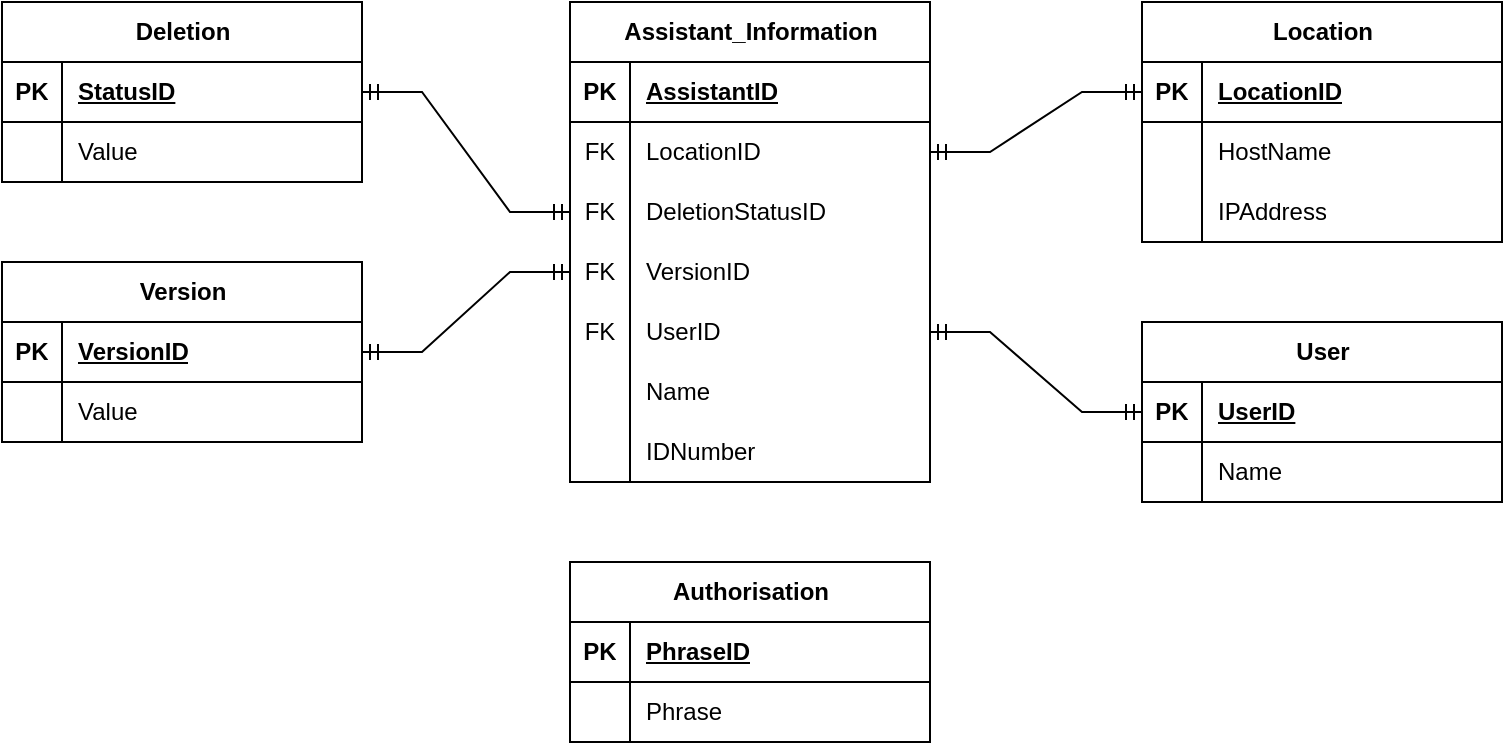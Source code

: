<mxfile version="22.1.11" type="device">
  <diagram name="Page-1" id="CjouRkpXx1EcgRh_iDY1">
    <mxGraphModel dx="2074" dy="1098" grid="1" gridSize="10" guides="1" tooltips="1" connect="1" arrows="1" fold="1" page="1" pageScale="1" pageWidth="827" pageHeight="1169" math="0" shadow="0">
      <root>
        <mxCell id="0" />
        <mxCell id="1" parent="0" />
        <mxCell id="QGfJ4_AoAgMVpVNfR5fg-1" value="Authorisation" style="shape=table;startSize=30;container=1;collapsible=1;childLayout=tableLayout;fixedRows=1;rowLines=0;fontStyle=1;align=center;resizeLast=1;html=1;" parent="1" vertex="1">
          <mxGeometry x="324" y="320" width="180" height="90" as="geometry">
            <mxRectangle x="324" y="280" width="120" height="30" as="alternateBounds" />
          </mxGeometry>
        </mxCell>
        <mxCell id="QGfJ4_AoAgMVpVNfR5fg-2" value="" style="shape=tableRow;horizontal=0;startSize=0;swimlaneHead=0;swimlaneBody=0;fillColor=none;collapsible=0;dropTarget=0;points=[[0,0.5],[1,0.5]];portConstraint=eastwest;top=0;left=0;right=0;bottom=1;" parent="QGfJ4_AoAgMVpVNfR5fg-1" vertex="1">
          <mxGeometry y="30" width="180" height="30" as="geometry" />
        </mxCell>
        <mxCell id="QGfJ4_AoAgMVpVNfR5fg-3" value="PK" style="shape=partialRectangle;connectable=0;fillColor=none;top=0;left=0;bottom=0;right=0;fontStyle=1;overflow=hidden;whiteSpace=wrap;html=1;" parent="QGfJ4_AoAgMVpVNfR5fg-2" vertex="1">
          <mxGeometry width="30" height="30" as="geometry">
            <mxRectangle width="30" height="30" as="alternateBounds" />
          </mxGeometry>
        </mxCell>
        <mxCell id="QGfJ4_AoAgMVpVNfR5fg-4" value="PhraseID" style="shape=partialRectangle;connectable=0;fillColor=none;top=0;left=0;bottom=0;right=0;align=left;spacingLeft=6;fontStyle=5;overflow=hidden;whiteSpace=wrap;html=1;" parent="QGfJ4_AoAgMVpVNfR5fg-2" vertex="1">
          <mxGeometry x="30" width="150" height="30" as="geometry">
            <mxRectangle width="150" height="30" as="alternateBounds" />
          </mxGeometry>
        </mxCell>
        <mxCell id="QGfJ4_AoAgMVpVNfR5fg-8" value="" style="shape=tableRow;horizontal=0;startSize=0;swimlaneHead=0;swimlaneBody=0;fillColor=none;collapsible=0;dropTarget=0;points=[[0,0.5],[1,0.5]];portConstraint=eastwest;top=0;left=0;right=0;bottom=0;" parent="QGfJ4_AoAgMVpVNfR5fg-1" vertex="1">
          <mxGeometry y="60" width="180" height="30" as="geometry" />
        </mxCell>
        <mxCell id="QGfJ4_AoAgMVpVNfR5fg-9" value="" style="shape=partialRectangle;connectable=0;fillColor=none;top=0;left=0;bottom=0;right=0;editable=1;overflow=hidden;whiteSpace=wrap;html=1;" parent="QGfJ4_AoAgMVpVNfR5fg-8" vertex="1">
          <mxGeometry width="30" height="30" as="geometry">
            <mxRectangle width="30" height="30" as="alternateBounds" />
          </mxGeometry>
        </mxCell>
        <mxCell id="QGfJ4_AoAgMVpVNfR5fg-10" value="Phrase" style="shape=partialRectangle;connectable=0;fillColor=none;top=0;left=0;bottom=0;right=0;align=left;spacingLeft=6;overflow=hidden;whiteSpace=wrap;html=1;" parent="QGfJ4_AoAgMVpVNfR5fg-8" vertex="1">
          <mxGeometry x="30" width="150" height="30" as="geometry">
            <mxRectangle width="150" height="30" as="alternateBounds" />
          </mxGeometry>
        </mxCell>
        <mxCell id="QGfJ4_AoAgMVpVNfR5fg-14" value="Assistant_Information" style="shape=table;startSize=30;container=1;collapsible=1;childLayout=tableLayout;fixedRows=1;rowLines=0;fontStyle=1;align=center;resizeLast=1;html=1;" parent="1" vertex="1">
          <mxGeometry x="324" y="40" width="180" height="240" as="geometry" />
        </mxCell>
        <mxCell id="QGfJ4_AoAgMVpVNfR5fg-15" value="" style="shape=tableRow;horizontal=0;startSize=0;swimlaneHead=0;swimlaneBody=0;fillColor=none;collapsible=0;dropTarget=0;points=[[0,0.5],[1,0.5]];portConstraint=eastwest;top=0;left=0;right=0;bottom=1;" parent="QGfJ4_AoAgMVpVNfR5fg-14" vertex="1">
          <mxGeometry y="30" width="180" height="30" as="geometry" />
        </mxCell>
        <mxCell id="QGfJ4_AoAgMVpVNfR5fg-16" value="PK" style="shape=partialRectangle;connectable=0;fillColor=none;top=0;left=0;bottom=0;right=0;fontStyle=1;overflow=hidden;whiteSpace=wrap;html=1;" parent="QGfJ4_AoAgMVpVNfR5fg-15" vertex="1">
          <mxGeometry width="30" height="30" as="geometry">
            <mxRectangle width="30" height="30" as="alternateBounds" />
          </mxGeometry>
        </mxCell>
        <mxCell id="QGfJ4_AoAgMVpVNfR5fg-17" value="AssistantID" style="shape=partialRectangle;connectable=0;fillColor=none;top=0;left=0;bottom=0;right=0;align=left;spacingLeft=6;fontStyle=5;overflow=hidden;whiteSpace=wrap;html=1;" parent="QGfJ4_AoAgMVpVNfR5fg-15" vertex="1">
          <mxGeometry x="30" width="150" height="30" as="geometry">
            <mxRectangle width="150" height="30" as="alternateBounds" />
          </mxGeometry>
        </mxCell>
        <mxCell id="QGfJ4_AoAgMVpVNfR5fg-18" value="" style="shape=tableRow;horizontal=0;startSize=0;swimlaneHead=0;swimlaneBody=0;fillColor=none;collapsible=0;dropTarget=0;points=[[0,0.5],[1,0.5]];portConstraint=eastwest;top=0;left=0;right=0;bottom=0;" parent="QGfJ4_AoAgMVpVNfR5fg-14" vertex="1">
          <mxGeometry y="60" width="180" height="30" as="geometry" />
        </mxCell>
        <mxCell id="QGfJ4_AoAgMVpVNfR5fg-19" value="FK" style="shape=partialRectangle;connectable=0;fillColor=none;top=0;left=0;bottom=0;right=0;editable=1;overflow=hidden;whiteSpace=wrap;html=1;" parent="QGfJ4_AoAgMVpVNfR5fg-18" vertex="1">
          <mxGeometry width="30" height="30" as="geometry">
            <mxRectangle width="30" height="30" as="alternateBounds" />
          </mxGeometry>
        </mxCell>
        <mxCell id="QGfJ4_AoAgMVpVNfR5fg-20" value="LocationID" style="shape=partialRectangle;connectable=0;fillColor=none;top=0;left=0;bottom=0;right=0;align=left;spacingLeft=6;overflow=hidden;whiteSpace=wrap;html=1;" parent="QGfJ4_AoAgMVpVNfR5fg-18" vertex="1">
          <mxGeometry x="30" width="150" height="30" as="geometry">
            <mxRectangle width="150" height="30" as="alternateBounds" />
          </mxGeometry>
        </mxCell>
        <mxCell id="QGfJ4_AoAgMVpVNfR5fg-21" value="" style="shape=tableRow;horizontal=0;startSize=0;swimlaneHead=0;swimlaneBody=0;fillColor=none;collapsible=0;dropTarget=0;points=[[0,0.5],[1,0.5]];portConstraint=eastwest;top=0;left=0;right=0;bottom=0;" parent="QGfJ4_AoAgMVpVNfR5fg-14" vertex="1">
          <mxGeometry y="90" width="180" height="30" as="geometry" />
        </mxCell>
        <mxCell id="QGfJ4_AoAgMVpVNfR5fg-22" value="FK" style="shape=partialRectangle;connectable=0;fillColor=none;top=0;left=0;bottom=0;right=0;editable=1;overflow=hidden;whiteSpace=wrap;html=1;" parent="QGfJ4_AoAgMVpVNfR5fg-21" vertex="1">
          <mxGeometry width="30" height="30" as="geometry">
            <mxRectangle width="30" height="30" as="alternateBounds" />
          </mxGeometry>
        </mxCell>
        <mxCell id="QGfJ4_AoAgMVpVNfR5fg-23" value="DeletionStatusID" style="shape=partialRectangle;connectable=0;fillColor=none;top=0;left=0;bottom=0;right=0;align=left;spacingLeft=6;overflow=hidden;whiteSpace=wrap;html=1;" parent="QGfJ4_AoAgMVpVNfR5fg-21" vertex="1">
          <mxGeometry x="30" width="150" height="30" as="geometry">
            <mxRectangle width="150" height="30" as="alternateBounds" />
          </mxGeometry>
        </mxCell>
        <mxCell id="nEc_zQwi1xcFv1NmM8g4-1" value="" style="shape=tableRow;horizontal=0;startSize=0;swimlaneHead=0;swimlaneBody=0;fillColor=none;collapsible=0;dropTarget=0;points=[[0,0.5],[1,0.5]];portConstraint=eastwest;top=0;left=0;right=0;bottom=0;" vertex="1" parent="QGfJ4_AoAgMVpVNfR5fg-14">
          <mxGeometry y="120" width="180" height="30" as="geometry" />
        </mxCell>
        <mxCell id="nEc_zQwi1xcFv1NmM8g4-2" value="FK" style="shape=partialRectangle;connectable=0;fillColor=none;top=0;left=0;bottom=0;right=0;editable=1;overflow=hidden;whiteSpace=wrap;html=1;" vertex="1" parent="nEc_zQwi1xcFv1NmM8g4-1">
          <mxGeometry width="30" height="30" as="geometry">
            <mxRectangle width="30" height="30" as="alternateBounds" />
          </mxGeometry>
        </mxCell>
        <mxCell id="nEc_zQwi1xcFv1NmM8g4-3" value="VersionID" style="shape=partialRectangle;connectable=0;fillColor=none;top=0;left=0;bottom=0;right=0;align=left;spacingLeft=6;overflow=hidden;whiteSpace=wrap;html=1;" vertex="1" parent="nEc_zQwi1xcFv1NmM8g4-1">
          <mxGeometry x="30" width="150" height="30" as="geometry">
            <mxRectangle width="150" height="30" as="alternateBounds" />
          </mxGeometry>
        </mxCell>
        <mxCell id="QGfJ4_AoAgMVpVNfR5fg-24" value="" style="shape=tableRow;horizontal=0;startSize=0;swimlaneHead=0;swimlaneBody=0;fillColor=none;collapsible=0;dropTarget=0;points=[[0,0.5],[1,0.5]];portConstraint=eastwest;top=0;left=0;right=0;bottom=0;" parent="QGfJ4_AoAgMVpVNfR5fg-14" vertex="1">
          <mxGeometry y="150" width="180" height="30" as="geometry" />
        </mxCell>
        <mxCell id="QGfJ4_AoAgMVpVNfR5fg-25" value="FK" style="shape=partialRectangle;connectable=0;fillColor=none;top=0;left=0;bottom=0;right=0;editable=1;overflow=hidden;whiteSpace=wrap;html=1;" parent="QGfJ4_AoAgMVpVNfR5fg-24" vertex="1">
          <mxGeometry width="30" height="30" as="geometry">
            <mxRectangle width="30" height="30" as="alternateBounds" />
          </mxGeometry>
        </mxCell>
        <mxCell id="QGfJ4_AoAgMVpVNfR5fg-26" value="UserID" style="shape=partialRectangle;connectable=0;fillColor=none;top=0;left=0;bottom=0;right=0;align=left;spacingLeft=6;overflow=hidden;whiteSpace=wrap;html=1;" parent="QGfJ4_AoAgMVpVNfR5fg-24" vertex="1">
          <mxGeometry x="30" width="150" height="30" as="geometry">
            <mxRectangle width="150" height="30" as="alternateBounds" />
          </mxGeometry>
        </mxCell>
        <mxCell id="QGfJ4_AoAgMVpVNfR5fg-27" value="" style="shape=tableRow;horizontal=0;startSize=0;swimlaneHead=0;swimlaneBody=0;fillColor=none;collapsible=0;dropTarget=0;points=[[0,0.5],[1,0.5]];portConstraint=eastwest;top=0;left=0;right=0;bottom=0;" parent="QGfJ4_AoAgMVpVNfR5fg-14" vertex="1">
          <mxGeometry y="180" width="180" height="30" as="geometry" />
        </mxCell>
        <mxCell id="QGfJ4_AoAgMVpVNfR5fg-28" value="" style="shape=partialRectangle;connectable=0;fillColor=none;top=0;left=0;bottom=0;right=0;editable=1;overflow=hidden;whiteSpace=wrap;html=1;" parent="QGfJ4_AoAgMVpVNfR5fg-27" vertex="1">
          <mxGeometry width="30" height="30" as="geometry">
            <mxRectangle width="30" height="30" as="alternateBounds" />
          </mxGeometry>
        </mxCell>
        <mxCell id="QGfJ4_AoAgMVpVNfR5fg-29" value="Name" style="shape=partialRectangle;connectable=0;fillColor=none;top=0;left=0;bottom=0;right=0;align=left;spacingLeft=6;overflow=hidden;whiteSpace=wrap;html=1;" parent="QGfJ4_AoAgMVpVNfR5fg-27" vertex="1">
          <mxGeometry x="30" width="150" height="30" as="geometry">
            <mxRectangle width="150" height="30" as="alternateBounds" />
          </mxGeometry>
        </mxCell>
        <mxCell id="QGfJ4_AoAgMVpVNfR5fg-89" value="" style="shape=tableRow;horizontal=0;startSize=0;swimlaneHead=0;swimlaneBody=0;fillColor=none;collapsible=0;dropTarget=0;points=[[0,0.5],[1,0.5]];portConstraint=eastwest;top=0;left=0;right=0;bottom=0;" parent="QGfJ4_AoAgMVpVNfR5fg-14" vertex="1">
          <mxGeometry y="210" width="180" height="30" as="geometry" />
        </mxCell>
        <mxCell id="QGfJ4_AoAgMVpVNfR5fg-90" value="" style="shape=partialRectangle;connectable=0;fillColor=none;top=0;left=0;bottom=0;right=0;editable=1;overflow=hidden;whiteSpace=wrap;html=1;" parent="QGfJ4_AoAgMVpVNfR5fg-89" vertex="1">
          <mxGeometry width="30" height="30" as="geometry">
            <mxRectangle width="30" height="30" as="alternateBounds" />
          </mxGeometry>
        </mxCell>
        <mxCell id="QGfJ4_AoAgMVpVNfR5fg-91" value="IDNumber" style="shape=partialRectangle;connectable=0;fillColor=none;top=0;left=0;bottom=0;right=0;align=left;spacingLeft=6;overflow=hidden;whiteSpace=wrap;html=1;" parent="QGfJ4_AoAgMVpVNfR5fg-89" vertex="1">
          <mxGeometry x="30" width="150" height="30" as="geometry">
            <mxRectangle width="150" height="30" as="alternateBounds" />
          </mxGeometry>
        </mxCell>
        <mxCell id="QGfJ4_AoAgMVpVNfR5fg-30" value="Location" style="shape=table;startSize=30;container=1;collapsible=1;childLayout=tableLayout;fixedRows=1;rowLines=0;fontStyle=1;align=center;resizeLast=1;html=1;" parent="1" vertex="1">
          <mxGeometry x="610" y="40" width="180" height="120" as="geometry" />
        </mxCell>
        <mxCell id="QGfJ4_AoAgMVpVNfR5fg-31" value="" style="shape=tableRow;horizontal=0;startSize=0;swimlaneHead=0;swimlaneBody=0;fillColor=none;collapsible=0;dropTarget=0;points=[[0,0.5],[1,0.5]];portConstraint=eastwest;top=0;left=0;right=0;bottom=1;" parent="QGfJ4_AoAgMVpVNfR5fg-30" vertex="1">
          <mxGeometry y="30" width="180" height="30" as="geometry" />
        </mxCell>
        <mxCell id="QGfJ4_AoAgMVpVNfR5fg-32" value="PK" style="shape=partialRectangle;connectable=0;fillColor=none;top=0;left=0;bottom=0;right=0;fontStyle=1;overflow=hidden;whiteSpace=wrap;html=1;" parent="QGfJ4_AoAgMVpVNfR5fg-31" vertex="1">
          <mxGeometry width="30" height="30" as="geometry">
            <mxRectangle width="30" height="30" as="alternateBounds" />
          </mxGeometry>
        </mxCell>
        <mxCell id="QGfJ4_AoAgMVpVNfR5fg-33" value="LocationID" style="shape=partialRectangle;connectable=0;fillColor=none;top=0;left=0;bottom=0;right=0;align=left;spacingLeft=6;fontStyle=5;overflow=hidden;whiteSpace=wrap;html=1;" parent="QGfJ4_AoAgMVpVNfR5fg-31" vertex="1">
          <mxGeometry x="30" width="150" height="30" as="geometry">
            <mxRectangle width="150" height="30" as="alternateBounds" />
          </mxGeometry>
        </mxCell>
        <mxCell id="QGfJ4_AoAgMVpVNfR5fg-34" value="" style="shape=tableRow;horizontal=0;startSize=0;swimlaneHead=0;swimlaneBody=0;fillColor=none;collapsible=0;dropTarget=0;points=[[0,0.5],[1,0.5]];portConstraint=eastwest;top=0;left=0;right=0;bottom=0;" parent="QGfJ4_AoAgMVpVNfR5fg-30" vertex="1">
          <mxGeometry y="60" width="180" height="30" as="geometry" />
        </mxCell>
        <mxCell id="QGfJ4_AoAgMVpVNfR5fg-35" value="" style="shape=partialRectangle;connectable=0;fillColor=none;top=0;left=0;bottom=0;right=0;editable=1;overflow=hidden;whiteSpace=wrap;html=1;" parent="QGfJ4_AoAgMVpVNfR5fg-34" vertex="1">
          <mxGeometry width="30" height="30" as="geometry">
            <mxRectangle width="30" height="30" as="alternateBounds" />
          </mxGeometry>
        </mxCell>
        <mxCell id="QGfJ4_AoAgMVpVNfR5fg-36" value="HostName" style="shape=partialRectangle;connectable=0;fillColor=none;top=0;left=0;bottom=0;right=0;align=left;spacingLeft=6;overflow=hidden;whiteSpace=wrap;html=1;" parent="QGfJ4_AoAgMVpVNfR5fg-34" vertex="1">
          <mxGeometry x="30" width="150" height="30" as="geometry">
            <mxRectangle width="150" height="30" as="alternateBounds" />
          </mxGeometry>
        </mxCell>
        <mxCell id="QGfJ4_AoAgMVpVNfR5fg-37" value="" style="shape=tableRow;horizontal=0;startSize=0;swimlaneHead=0;swimlaneBody=0;fillColor=none;collapsible=0;dropTarget=0;points=[[0,0.5],[1,0.5]];portConstraint=eastwest;top=0;left=0;right=0;bottom=0;" parent="QGfJ4_AoAgMVpVNfR5fg-30" vertex="1">
          <mxGeometry y="90" width="180" height="30" as="geometry" />
        </mxCell>
        <mxCell id="QGfJ4_AoAgMVpVNfR5fg-38" value="" style="shape=partialRectangle;connectable=0;fillColor=none;top=0;left=0;bottom=0;right=0;editable=1;overflow=hidden;whiteSpace=wrap;html=1;" parent="QGfJ4_AoAgMVpVNfR5fg-37" vertex="1">
          <mxGeometry width="30" height="30" as="geometry">
            <mxRectangle width="30" height="30" as="alternateBounds" />
          </mxGeometry>
        </mxCell>
        <mxCell id="QGfJ4_AoAgMVpVNfR5fg-39" value="IPAddress" style="shape=partialRectangle;connectable=0;fillColor=none;top=0;left=0;bottom=0;right=0;align=left;spacingLeft=6;overflow=hidden;whiteSpace=wrap;html=1;" parent="QGfJ4_AoAgMVpVNfR5fg-37" vertex="1">
          <mxGeometry x="30" width="150" height="30" as="geometry">
            <mxRectangle width="150" height="30" as="alternateBounds" />
          </mxGeometry>
        </mxCell>
        <mxCell id="QGfJ4_AoAgMVpVNfR5fg-43" value="User" style="shape=table;startSize=30;container=1;collapsible=1;childLayout=tableLayout;fixedRows=1;rowLines=0;fontStyle=1;align=center;resizeLast=1;html=1;" parent="1" vertex="1">
          <mxGeometry x="610" y="200" width="180" height="90" as="geometry" />
        </mxCell>
        <mxCell id="QGfJ4_AoAgMVpVNfR5fg-44" value="" style="shape=tableRow;horizontal=0;startSize=0;swimlaneHead=0;swimlaneBody=0;fillColor=none;collapsible=0;dropTarget=0;points=[[0,0.5],[1,0.5]];portConstraint=eastwest;top=0;left=0;right=0;bottom=1;" parent="QGfJ4_AoAgMVpVNfR5fg-43" vertex="1">
          <mxGeometry y="30" width="180" height="30" as="geometry" />
        </mxCell>
        <mxCell id="QGfJ4_AoAgMVpVNfR5fg-45" value="PK" style="shape=partialRectangle;connectable=0;fillColor=none;top=0;left=0;bottom=0;right=0;fontStyle=1;overflow=hidden;whiteSpace=wrap;html=1;" parent="QGfJ4_AoAgMVpVNfR5fg-44" vertex="1">
          <mxGeometry width="30" height="30" as="geometry">
            <mxRectangle width="30" height="30" as="alternateBounds" />
          </mxGeometry>
        </mxCell>
        <mxCell id="QGfJ4_AoAgMVpVNfR5fg-46" value="UserID" style="shape=partialRectangle;connectable=0;fillColor=none;top=0;left=0;bottom=0;right=0;align=left;spacingLeft=6;fontStyle=5;overflow=hidden;whiteSpace=wrap;html=1;" parent="QGfJ4_AoAgMVpVNfR5fg-44" vertex="1">
          <mxGeometry x="30" width="150" height="30" as="geometry">
            <mxRectangle width="150" height="30" as="alternateBounds" />
          </mxGeometry>
        </mxCell>
        <mxCell id="QGfJ4_AoAgMVpVNfR5fg-47" value="" style="shape=tableRow;horizontal=0;startSize=0;swimlaneHead=0;swimlaneBody=0;fillColor=none;collapsible=0;dropTarget=0;points=[[0,0.5],[1,0.5]];portConstraint=eastwest;top=0;left=0;right=0;bottom=0;" parent="QGfJ4_AoAgMVpVNfR5fg-43" vertex="1">
          <mxGeometry y="60" width="180" height="30" as="geometry" />
        </mxCell>
        <mxCell id="QGfJ4_AoAgMVpVNfR5fg-48" value="" style="shape=partialRectangle;connectable=0;fillColor=none;top=0;left=0;bottom=0;right=0;editable=1;overflow=hidden;whiteSpace=wrap;html=1;" parent="QGfJ4_AoAgMVpVNfR5fg-47" vertex="1">
          <mxGeometry width="30" height="30" as="geometry">
            <mxRectangle width="30" height="30" as="alternateBounds" />
          </mxGeometry>
        </mxCell>
        <mxCell id="QGfJ4_AoAgMVpVNfR5fg-49" value="Name" style="shape=partialRectangle;connectable=0;fillColor=none;top=0;left=0;bottom=0;right=0;align=left;spacingLeft=6;overflow=hidden;whiteSpace=wrap;html=1;" parent="QGfJ4_AoAgMVpVNfR5fg-47" vertex="1">
          <mxGeometry x="30" width="150" height="30" as="geometry">
            <mxRectangle width="150" height="30" as="alternateBounds" />
          </mxGeometry>
        </mxCell>
        <mxCell id="QGfJ4_AoAgMVpVNfR5fg-94" value="Deletion" style="shape=table;startSize=30;container=1;collapsible=1;childLayout=tableLayout;fixedRows=1;rowLines=0;fontStyle=1;align=center;resizeLast=1;html=1;" parent="1" vertex="1">
          <mxGeometry x="40" y="40" width="180" height="90" as="geometry" />
        </mxCell>
        <mxCell id="QGfJ4_AoAgMVpVNfR5fg-95" value="" style="shape=tableRow;horizontal=0;startSize=0;swimlaneHead=0;swimlaneBody=0;fillColor=none;collapsible=0;dropTarget=0;points=[[0,0.5],[1,0.5]];portConstraint=eastwest;top=0;left=0;right=0;bottom=1;" parent="QGfJ4_AoAgMVpVNfR5fg-94" vertex="1">
          <mxGeometry y="30" width="180" height="30" as="geometry" />
        </mxCell>
        <mxCell id="QGfJ4_AoAgMVpVNfR5fg-96" value="PK" style="shape=partialRectangle;connectable=0;fillColor=none;top=0;left=0;bottom=0;right=0;fontStyle=1;overflow=hidden;whiteSpace=wrap;html=1;" parent="QGfJ4_AoAgMVpVNfR5fg-95" vertex="1">
          <mxGeometry width="30" height="30" as="geometry">
            <mxRectangle width="30" height="30" as="alternateBounds" />
          </mxGeometry>
        </mxCell>
        <mxCell id="QGfJ4_AoAgMVpVNfR5fg-97" value="StatusID" style="shape=partialRectangle;connectable=0;fillColor=none;top=0;left=0;bottom=0;right=0;align=left;spacingLeft=6;fontStyle=5;overflow=hidden;whiteSpace=wrap;html=1;" parent="QGfJ4_AoAgMVpVNfR5fg-95" vertex="1">
          <mxGeometry x="30" width="150" height="30" as="geometry">
            <mxRectangle width="150" height="30" as="alternateBounds" />
          </mxGeometry>
        </mxCell>
        <mxCell id="QGfJ4_AoAgMVpVNfR5fg-98" value="" style="shape=tableRow;horizontal=0;startSize=0;swimlaneHead=0;swimlaneBody=0;fillColor=none;collapsible=0;dropTarget=0;points=[[0,0.5],[1,0.5]];portConstraint=eastwest;top=0;left=0;right=0;bottom=0;" parent="QGfJ4_AoAgMVpVNfR5fg-94" vertex="1">
          <mxGeometry y="60" width="180" height="30" as="geometry" />
        </mxCell>
        <mxCell id="QGfJ4_AoAgMVpVNfR5fg-99" value="" style="shape=partialRectangle;connectable=0;fillColor=none;top=0;left=0;bottom=0;right=0;editable=1;overflow=hidden;whiteSpace=wrap;html=1;" parent="QGfJ4_AoAgMVpVNfR5fg-98" vertex="1">
          <mxGeometry width="30" height="30" as="geometry">
            <mxRectangle width="30" height="30" as="alternateBounds" />
          </mxGeometry>
        </mxCell>
        <mxCell id="QGfJ4_AoAgMVpVNfR5fg-100" value="Value" style="shape=partialRectangle;connectable=0;fillColor=none;top=0;left=0;bottom=0;right=0;align=left;spacingLeft=6;overflow=hidden;whiteSpace=wrap;html=1;" parent="QGfJ4_AoAgMVpVNfR5fg-98" vertex="1">
          <mxGeometry x="30" width="150" height="30" as="geometry">
            <mxRectangle width="150" height="30" as="alternateBounds" />
          </mxGeometry>
        </mxCell>
        <mxCell id="QGfJ4_AoAgMVpVNfR5fg-108" value="" style="edgeStyle=entityRelationEdgeStyle;fontSize=12;html=1;endArrow=ERmandOne;startArrow=ERmandOne;rounded=0;entryX=0;entryY=0.5;entryDx=0;entryDy=0;exitX=1;exitY=0.5;exitDx=0;exitDy=0;" parent="1" source="QGfJ4_AoAgMVpVNfR5fg-95" target="QGfJ4_AoAgMVpVNfR5fg-21" edge="1">
          <mxGeometry width="100" height="100" relative="1" as="geometry">
            <mxPoint x="170" y="290" as="sourcePoint" />
            <mxPoint x="270" y="190" as="targetPoint" />
          </mxGeometry>
        </mxCell>
        <mxCell id="QGfJ4_AoAgMVpVNfR5fg-109" value="" style="edgeStyle=entityRelationEdgeStyle;fontSize=12;html=1;endArrow=ERmandOne;startArrow=ERmandOne;rounded=0;entryX=0;entryY=0.5;entryDx=0;entryDy=0;exitX=1;exitY=0.5;exitDx=0;exitDy=0;" parent="1" source="QGfJ4_AoAgMVpVNfR5fg-18" target="QGfJ4_AoAgMVpVNfR5fg-31" edge="1">
          <mxGeometry width="100" height="100" relative="1" as="geometry">
            <mxPoint x="510" y="260" as="sourcePoint" />
            <mxPoint x="610" y="160" as="targetPoint" />
          </mxGeometry>
        </mxCell>
        <mxCell id="QGfJ4_AoAgMVpVNfR5fg-110" value="" style="edgeStyle=entityRelationEdgeStyle;fontSize=12;html=1;endArrow=ERmandOne;startArrow=ERmandOne;rounded=0;entryX=0;entryY=0.5;entryDx=0;entryDy=0;exitX=1;exitY=0.5;exitDx=0;exitDy=0;" parent="1" source="QGfJ4_AoAgMVpVNfR5fg-24" target="QGfJ4_AoAgMVpVNfR5fg-44" edge="1">
          <mxGeometry width="100" height="100" relative="1" as="geometry">
            <mxPoint x="530" y="420" as="sourcePoint" />
            <mxPoint x="630" y="320" as="targetPoint" />
          </mxGeometry>
        </mxCell>
        <mxCell id="nEc_zQwi1xcFv1NmM8g4-4" value="Version" style="shape=table;startSize=30;container=1;collapsible=1;childLayout=tableLayout;fixedRows=1;rowLines=0;fontStyle=1;align=center;resizeLast=1;html=1;" vertex="1" parent="1">
          <mxGeometry x="40" y="170" width="180" height="90" as="geometry" />
        </mxCell>
        <mxCell id="nEc_zQwi1xcFv1NmM8g4-5" value="" style="shape=tableRow;horizontal=0;startSize=0;swimlaneHead=0;swimlaneBody=0;fillColor=none;collapsible=0;dropTarget=0;points=[[0,0.5],[1,0.5]];portConstraint=eastwest;top=0;left=0;right=0;bottom=1;" vertex="1" parent="nEc_zQwi1xcFv1NmM8g4-4">
          <mxGeometry y="30" width="180" height="30" as="geometry" />
        </mxCell>
        <mxCell id="nEc_zQwi1xcFv1NmM8g4-6" value="PK" style="shape=partialRectangle;connectable=0;fillColor=none;top=0;left=0;bottom=0;right=0;fontStyle=1;overflow=hidden;whiteSpace=wrap;html=1;" vertex="1" parent="nEc_zQwi1xcFv1NmM8g4-5">
          <mxGeometry width="30" height="30" as="geometry">
            <mxRectangle width="30" height="30" as="alternateBounds" />
          </mxGeometry>
        </mxCell>
        <mxCell id="nEc_zQwi1xcFv1NmM8g4-7" value="VersionID" style="shape=partialRectangle;connectable=0;fillColor=none;top=0;left=0;bottom=0;right=0;align=left;spacingLeft=6;fontStyle=5;overflow=hidden;whiteSpace=wrap;html=1;" vertex="1" parent="nEc_zQwi1xcFv1NmM8g4-5">
          <mxGeometry x="30" width="150" height="30" as="geometry">
            <mxRectangle width="150" height="30" as="alternateBounds" />
          </mxGeometry>
        </mxCell>
        <mxCell id="nEc_zQwi1xcFv1NmM8g4-8" value="" style="shape=tableRow;horizontal=0;startSize=0;swimlaneHead=0;swimlaneBody=0;fillColor=none;collapsible=0;dropTarget=0;points=[[0,0.5],[1,0.5]];portConstraint=eastwest;top=0;left=0;right=0;bottom=0;" vertex="1" parent="nEc_zQwi1xcFv1NmM8g4-4">
          <mxGeometry y="60" width="180" height="30" as="geometry" />
        </mxCell>
        <mxCell id="nEc_zQwi1xcFv1NmM8g4-9" value="" style="shape=partialRectangle;connectable=0;fillColor=none;top=0;left=0;bottom=0;right=0;editable=1;overflow=hidden;whiteSpace=wrap;html=1;" vertex="1" parent="nEc_zQwi1xcFv1NmM8g4-8">
          <mxGeometry width="30" height="30" as="geometry">
            <mxRectangle width="30" height="30" as="alternateBounds" />
          </mxGeometry>
        </mxCell>
        <mxCell id="nEc_zQwi1xcFv1NmM8g4-10" value="Value" style="shape=partialRectangle;connectable=0;fillColor=none;top=0;left=0;bottom=0;right=0;align=left;spacingLeft=6;overflow=hidden;whiteSpace=wrap;html=1;" vertex="1" parent="nEc_zQwi1xcFv1NmM8g4-8">
          <mxGeometry x="30" width="150" height="30" as="geometry">
            <mxRectangle width="150" height="30" as="alternateBounds" />
          </mxGeometry>
        </mxCell>
        <mxCell id="nEc_zQwi1xcFv1NmM8g4-11" value="" style="edgeStyle=entityRelationEdgeStyle;fontSize=12;html=1;endArrow=ERmandOne;startArrow=ERmandOne;rounded=0;entryX=0;entryY=0.5;entryDx=0;entryDy=0;exitX=1;exitY=0.5;exitDx=0;exitDy=0;" edge="1" parent="1" source="nEc_zQwi1xcFv1NmM8g4-5" target="nEc_zQwi1xcFv1NmM8g4-1">
          <mxGeometry width="100" height="100" relative="1" as="geometry">
            <mxPoint x="360" y="510" as="sourcePoint" />
            <mxPoint x="460" y="410" as="targetPoint" />
          </mxGeometry>
        </mxCell>
      </root>
    </mxGraphModel>
  </diagram>
</mxfile>
